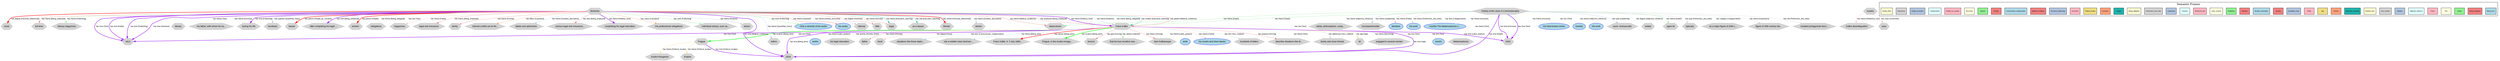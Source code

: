 digraph Franz_Kafka {
    rankdir=TB;
    compound=true;
    node [fontname="Arial", fontsize=12, style=filled];
    edge [fontname="Arial", fontsize=10, color=gray];
    
    // Graph styling
    bgcolor=white;
    
    // Node type definitions
    subgraph cluster_people {{
        label="People";
        style=filled;
        fillcolor=lightcoral;
        color=red;
        node [fillcolor=lightcoral, color=red, shape=circle];
    }}
    
    subgraph cluster_locations {{
        label="Locations";
        style=filled;
        fillcolor=lightgreen;
        color=green;
        node [fillcolor=lightgreen, color=green, shape=box];
    }}
    
    subgraph cluster_concepts {{
        label="Concepts";
        style=filled;
        fillcolor=lightblue;
        color=blue;
        node [fillcolor=lightblue, color=blue, shape=ellipse];
    }}
    
    subgraph cluster_events {{
        label="Events";
        style=filled;
        fillcolor=lightyellow;
        color=orange;
        node [fillcolor=lightyellow, color=orange, shape=diamond];
    }}
    
    subgraph cluster_other {{
        label="Other";
        style=filled;
        fillcolor=lightgray;
        color=gray;
        node [fillcolor=lightgray, color=gray, shape=hexagon];
    }}

    // Concepts nodes
    "literature" [label="literature", fillcolor=lightblue, color=blue, shape=ellipse];
    "works" [label="works", fillcolor=lightblue, color=blue, shape=ellipse];
    "his work" [label="his work", fillcolor=lightblue, color=blue, shape=ellipse];
    "work" [label="work", fillcolor=lightblue, color=blue, shape=ellipse];
    "novella The Metamorphosis 1..." [label="novella The Metamorphosis 1...", fillcolor=lightblue, color=blue, shape=ellipse];
    "novels" [label="novels", fillcolor=lightblue, color=blue, shape=ellipse];
    "his novels and short stories" [label="his novels and short stories", fillcolor=lightblue, color=blue, shape=ellipse];
    "Only a minority of his works" [label="Only a minority of his works", fillcolor=lightblue, color=blue, shape=ellipse];
    "his works" [label="his works", fillcolor=lightblue, color=blue, shape=ellipse];
    "His best-known works" [label="His best-known works", fillcolor=lightblue, color=blue, shape=ellipse];
    "novella" [label="novella", fillcolor=lightblue, color=blue, shape=ellipse];
    "His work" [label="His work", fillcolor=lightblue, color=blue, shape=ellipse];

    // Other nodes
    "hundreds of letters" [label="hundreds of letters", fillcolor=lightgray, color=gray, shape=hexagon];
    "internal" [label="internal", fillcolor=lightgray, color=gray, shape=hexagon];
    "socio- bureaucratic" [label="socio- bureaucratic", fillcolor=lightgray, color=gray, shape=hexagon];
    "little" [label="little", fillcolor=lightgray, color=gray, shape=hexagon];
    "legal" [label="legal", fillcolor=lightgray, color=gray, shape=hexagon];
    "widely" [label="widely", fillcolor=lightgray, color=gray, shape=hexagon];
    "as a lawyer" [label="as a lawyer", fillcolor=lightgray, color=gray, shape=hexagon];
    "describe situations like th..." [label="describe situations like th...", fillcolor=lightgray, color=gray, shape=hexagon];
    "friends" [label="friends", fillcolor=lightgray, color=gray, shape=hexagon];
    "stories" [label="stories", fillcolor=lightgray, color=gray, shape=hexagon];
    "close" [label="close", fillcolor=lightgray, color=gray, shape=hexagon];
    "full-time" [label="full-time", fillcolor=lightgray, color=gray, shape=hexagon];
    "family and close friends" [label="family and close friends", fillcolor=lightgray, color=gray, shape=hexagon];
    "40" [label="40", fillcolor=lightgray, color=gray, shape=hexagon];
    "engaged to several women" [label="engaged to several women", fillcolor=lightgray, color=gray, shape=hexagon];
    "1924" [label="1924", fillcolor=lightgray, color=gray, shape=hexagon];
    "Prague" [label="Prague", fillcolor=lightgray, color=gray, shape=hexagon];
    "his legal education" [label="his legal education", fillcolor=lightgray, color=gray, shape=hexagon];
    "literary magazines" [label="literary magazines", fillcolor=lightgray, color=gray, shape=hexagon];
    "father" [label="father", fillcolor=lightgray, color=gray, shape=hexagon];
    "most" [label="most", fillcolor=lightgray, color=gray, shape=hexagon];
    "aged 40" [label="aged 40", fillcolor=lightgray, color=gray, shape=hexagon];
    "situations like those depic..." [label="situations like those depic...", fillcolor=lightgray, color=gray, shape=hexagon];
    "into a middle-class German-..." [label="into a middle-class German-...", fillcolor=lightgray, color=gray, shape=hexagon];
    "1912" [label="1912", fillcolor=lightgray, color=gray, shape=hexagon];
    "Franz Kafka  b  3 July 1883..." [label="Franz Kafka  b  3 July 1883...", fillcolor=lightgray, color=gray, shape=hexagon];
    "literary" [label="literary", fillcolor=lightgray, color=gray, shape=hexagon];
    "Kafka disambiguation" [label="Kafka disambiguation", fillcolor=lightgray, color=gray, shape=hexagon];
    "his father, with whom he ha..." [label="his father, with whom he ha...", fillcolor=lightgray, color=gray, shape=hexagon];
    "during his life" [label="during his life", fillcolor=lightgray, color=gray, shape=hexagon];
    "hundreds" [label="hundreds", fillcolor=lightgray, color=gray, shape=hexagon];
    "Austro-Hungarian" [label="Austro-Hungarian", fillcolor=lightgray, color=gray, shape=hexagon];
    "Austria" [label="Austria", fillcolor=lightgray, color=gray, shape=hexagon];
    "typically" [label="typically", fillcolor=lightgray, color=gray, shape=hexagon];
    "lawyer" [label="lawyer", fillcolor=lightgray, color=gray, shape=hexagon];
    "after completing his legal ..." [label="after completing his legal ...", fillcolor=lightgray, color=gray, shape=hexagon];
    "uses" [label="uses", fillcolor=lightgray, color=gray, shape=hexagon];
    "women" [label="women", fillcolor=lightgray, color=gray, shape=hexagon];
    "as a major figure of 20th-c..." [label="as a major figure of 20th-c...", fillcolor=lightgray, color=gray, shape=hexagon];
    "obligations" [label="obligations", fillcolor=lightgray, color=gray, shape=hexagon];
    "Empire" [label="Empire", fillcolor=lightgray, color=gray, shape=hexagon];
    "History of the Jews in Czechoslovakia" [label="History of the Jews in Czechoslovakia", fillcolor=lightgray, color=gray, shape=hexagon];
    "Prague, in the Austro-Hunga..." [label="Prague, in the Austro-Hunga...", fillcolor=lightgray, color=gray, shape=hexagon];
    "Franz Kafka" [label="Franz Kafka", fillcolor=lightgray, color=gray, shape=hexagon];
    "lexicon" [label="lexicon", fillcolor=lightgray, color=gray, shape=hexagon];
    "tuberculosis" [label="tuberculosis", fillcolor=lightgray, color=gray, shape=hexagon];
    "that his true vocation was ..." [label="that his true vocation was ...", fillcolor=lightgray, color=gray, shape=hexagon];
    "magazines" [label="magazines", fillcolor=lightgray, color=gray, shape=hexagon];
    "figure of 20th-century lite..." [label="figure of 20th-century lite...", fillcolor=lightgray, color=gray, shape=hexagon];
    "legal and insurance" [label="legal and insurance", fillcolor=lightgray, color=gray, shape=hexagon];
    "family" [label="family", fillcolor=lightgray, color=gray, shape=hexagon];
    "internal conflict as he fel..." [label="internal conflict as he fel...", fillcolor=lightgray, color=gray, shape=hexagon];
    "fables and aphorisms" [label="fables and aphorisms", fillcolor=lightgray, color=gray, shape=hexagon];
    "term Kafkaesque" [label="term Kafkaesque", fillcolor=lightgray, color=gray, shape=hexagon];
    "various legal and insurance..." [label="various legal and insurance...", fillcolor=lightgray, color=gray, shape=hexagon];
    "completing his legal education" [label="completing his legal education", fillcolor=lightgray, color=gray, shape=hexagon];
    "Bohemia" [label="Bohemia", fillcolor=lightgray, color=gray, shape=hexagon];
    "isolated protagonists facin..." [label="isolated protagonists facin...", fillcolor=lightgray, color=gray, shape=hexagon];
    "1915" [label="1915", fillcolor=lightgray, color=gray, shape=hexagon];
    "His professional obligations" [label="His professional obligations", fillcolor=lightgray, color=gray, shape=hexagon];
    "Metamorphosis" [label="Metamorphosis", fillcolor=lightgray, color=gray, shape=hexagon];
    "individual stories, such as..." [label="individual stories, such as...", fillcolor=lightgray, color=gray, shape=hexagon];
    "whom" [label="whom", fillcolor=lightgray, color=gray, shape=hexagon];
    "artists, philosophers, comp..." [label="artists, philosophers, comp...", fillcolor=lightgray, color=gray, shape=hexagon];
    "letters" [label="letters", fillcolor=lightgray, color=gray, shape=hexagon];
    "incomprehensible" [label="incomprehensible", fillcolor=lightgray, color=gray, shape=hexagon];

    // Relationships
    "Franz Kafka" -> "Prague, in the Austro-Hunga..." [label="has location [Being_born]", color=green, penwidth=2];
    "Bohemia" -> "Franz Kafka" [label="has employee [Being_employed]", color=lightcoral, penwidth=1];
    "History of the Jews in Czechoslovakia" -> "aged 40" [label="has theme [Death]", color=lightgreen, penwidth=1];
    "Franz Kafka" -> "Metamorphosis" [label="has text [Text]", color=lightyellow, penwidth=1];
    "Franz Kafka" -> "most" [label="has degree [Fame]", color=lightpink, penwidth=1];
    "Franz Kafka" -> "letters" [label="has text [Text]", color=lightyellow, penwidth=1];
    "History of the Jews in Czechoslovakia" -> "artists, philosophers, comp..." [label="has theme [Objective_influence]", color=lightcyan, penwidth=1];
    "Bohemia" -> "whom" [label="has theme [Relation]", color=lightsteelblue, penwidth=1];
    "Franz Kafka" -> "family and close friends" [label="has addressee [Text_creation]", color=lightgray, penwidth=1];
    "Bohemia" -> "Franz Kafka" [label="has theme [Relative_time]", color=purple, penwidth=2];
    "Bohemia" -> "legal" [label="has theme [Education_teaching]", color=lightseagreen, penwidth=1];
    "Bohemia" -> "legal" [label="has theme [Domain]", color=lightsalmon, penwidth=1];
    "History of the Jews in Czechoslovakia" -> "His work" [label="has theme [Objective_influence]", color=lightcyan, penwidth=1];
    "History of the Jews in Czechoslovakia" -> "1924" [label="has time [Death]", color=purple, penwidth=2];
    "Franz Kafka" -> "1924" [label="has time [Age]", color=purple, penwidth=2];
    "History of the Jews in Czechoslovakia" -> "literature" [label="has theme [Fields]", color=lightpink, penwidth=1];
    "History of the Jews in Czechoslovakia" -> "1915" [label="has time [Text]", color=purple, penwidth=2];
    "Bohemia" -> "as a lawyer" [label="has role [Education_teaching]", color=lightseagreen, penwidth=1];
    "Bohemia" -> "full-time" [label="has theme [Being_employed]", color=lightcoral, penwidth=1];
    "Bohemia" -> "letters" [label="has theme [Quantified_mass]", color=lightsteelblue, penwidth=1];
    "Franz Kafka" -> "hundreds of letters" [label="has text [Text_creation]", color=lightgray, penwidth=1];
    "Bohemia" -> "1912" [label="has time [Fields]", color=purple, penwidth=2];
    "Franz Kafka" -> "term Kafkaesque" [label="has theme [Arriving]", color=lightcoral, penwidth=1];
    "Bohemia" -> "Franz Kafka" [label="has theme [Relation]", color=lightsteelblue, penwidth=1];
    "Franz Kafka" -> "describe situations like th..." [label="has purpose [Arriving]", color=lightcoral, penwidth=1];
    "Bohemia" -> "stories" [label="has theme [Duration_description]", color=lightblue, penwidth=1];
    "Bohemia" -> "little" [label="has degree [Attention]", color=lightcoral, penwidth=1];
    "Bohemia" -> "1912" [label="has time [Publishing]", color=purple, penwidth=2];
    "Franz Kafka" -> "work" [label="has theme [Labor_product]", color=lightyellow, penwidth=1];
    "Bohemia" -> "during his life" [label="has time [Publishing]", color=purple, penwidth=2];
    "Austria" -> "Kafka disambiguation" [label="has theme [Reference_text]", color=lightpink, penwidth=1];
    "Bohemia" -> "his father, with whom he ha..." [label="has theme [Inclusion]", color=lightcyan, penwidth=1];
    "History of the Jews in Czechoslovakia" -> "socio- bureaucratic" [label="has type [Leadership]", color=lightsteelblue, penwidth=1];
    "Franz Kafka" -> "his novels and short stories" [label="has reason [Fame]", color=lightpink, penwidth=1];
    "Franz Kafka" -> "1912" [label="has time [Text]", color=purple, penwidth=2];
    "Franz Kafka" -> "Franz Kafka  b  3 July 1883..." [label="has person [Being_born]", color=red, penwidth=2];
    "History of the Jews in Czechoslovakia" -> "isolated protagonists facin..." [label="has role [Performers_and_roles]", color=lightgray, penwidth=1];
    "Bohemia" -> "Franz Kafka" [label="has theme [Being_obligated]", color=lightgoldenrodyellow, penwidth=1];
    "Bohemia" -> "women" [label="has person [People]", color=red, penwidth=2];
    "Bohemia" -> "internal conflict as he fel..." [label="has effect [Causation]", color=lightsalmon, penwidth=1];
    "Franz Kafka" -> "works" [label="has theme [Labor_product]", color=lightyellow, penwidth=1];
    "Franz Kafka" -> "family and close friends" [label="has theme [Text]", color=lightyellow, penwidth=1];
    "History of the Jews in Czechoslovakia" -> "widely" [label="has degree [Objective_influence]", color=lightcyan, penwidth=1];
    "Prague" -> "1924" [label="has time [Political_locales]", color=purple, penwidth=2];
    "Prague" -> "Austro-Hungarian" [label="has theme [Political_locales]", color=lightgoldenrod, penwidth=1];
    "Bohemia" -> "legal and insurance" [label="has theme [Being_employed]", color=lightcoral, penwidth=1];
    "Austria" -> "uses" [label="has class [Increment]", color=lightpink, penwidth=1];
    "Bohemia" -> "friends" [label="has theme [Personal_relationship]", color=red, penwidth=2];
    "Bohemia" -> "magazines" [label="has theme [Fields]", color=lightpink, penwidth=1];
    "Bohemia" -> "tuberculosis" [label="has theme [Medical_conditions]", color=lightcoral, penwidth=1];
    "Franz Kafka" -> "40" [label="has age [Age]", color=lightgoldenrod, penwidth=1];
    "Franz Kafka" -> "situations like those depic..." [label="has item [Communicate_categorization]", color=lightblue, penwidth=1];
    "Bohemia" -> "His professional obligations" [label="has cause [Causation]", color=lightsalmon, penwidth=1];
    "Franz Kafka" -> "father" [label="has theme [Kinship]", color=lightcoral, penwidth=1];
    "History of the Jews in Czechoslovakia" -> "tuberculosis" [label="has theme [Death]", color=lightgreen, penwidth=1];
    "Bohemia" -> "completing his legal education" [label="has theme [Relative_time]", color=purple, penwidth=2];
    "Bohemia" -> "hundreds" [label="has quantity [Quantified_mass]", color=lightsteelblue, penwidth=1];
    "History of the Jews in Czechoslovakia" -> "novella" [label="has text [Text]", color=lightyellow, penwidth=1];
    "History of the Jews in Czechoslovakia" -> "novella The Metamorphosis 1..." [label="has theme [Inclusion]", color=lightcyan, penwidth=1];
    "Bohemia" -> "obligations" [label="has theme [Being_obligated]", color=lightgoldenrodyellow, penwidth=1];
    "Franz Kafka" -> "that his true vocation was ..." [label="has opinion [Opinion]", color=lightgreen, penwidth=1];
    "History of the Jews in Czechoslovakia" -> "Franz Kafka" [label="has theme [Death]", color=lightgreen, penwidth=1];
    "History of the Jews in Czechoslovakia" -> "Metamorphosis" [label="has theme [Text]", color=lightyellow, penwidth=1];
    "History of the Jews in Czechoslovakia" -> "incomprehensible" [label="has theme [Leadership]", color=lightsteelblue, penwidth=1];
    "Bohemia" -> "Franz Kafka" [label="has student [Education_teaching]", color=lightseagreen, penwidth=1];
    "Bohemia" -> "his works" [label="has theme [Attention]", color=lightcoral, penwidth=1];
    "Franz Kafka" -> "engaged to several women" [label="has theme [Becoming]", color=lightyellow, penwidth=1];
    "History of the Jews in Czechoslovakia" -> "typically" [label="has type [Performers_and_roles]", color=lightgray, penwidth=1];
    "Franz Kafka" -> "1924" [label="has time [Being_born]", color=purple, penwidth=2];
    "Bohemia" -> "magazines" [label="has text [Text]", color=lightyellow, penwidth=1];
    "Bohemia" -> "1924" [label="has time [Medical_conditions]", color=purple, penwidth=2];
    "Prague" -> "Empire" [label="has theme [Political_locales]", color=lightgoldenrod, penwidth=1];
    "Bohemia" -> "fables and aphorisms" [label="has theme [Duration_description]", color=lightblue, penwidth=1];
    "Franz Kafka" -> "lexicon" [label="has goal [Arriving]", color=lightcoral, penwidth=1];
    "Bohemia" -> "Franz Kafka" [label="has patient [Medical_conditions]", color=lightcoral, penwidth=1];
    "Bohemia" -> "after completing his legal ..." [label="has time [Being_employed]", color=purple, penwidth=2];
    "Bohemia" -> "literary magazines" [label="has theme [Publishing]", color=lightgreen, penwidth=1];
    "Bohemia" -> "lawyer" [label="has person [People_by_vocation]", color=red, penwidth=2];
    "History of the Jews in Czechoslovakia" -> "as a major figure of 20th-c..." [label="has category [Categorization]", color=lightcyan, penwidth=1];
    "History of the Jews in Czechoslovakia" -> "1915" [label="has time [Inclusion]", color=purple, penwidth=2];
    "Bohemia" -> "internal" [label="has theme [Hostile_encounter]", color=lightsteelblue, penwidth=1];
    "Bohemia" -> "individual stories, such as..." [label="has work [Publishing]", color=lightgreen, penwidth=1];
    "Bohemia" -> "Only a minority of his works" [label="has work [Publishing]", color=lightgreen, penwidth=1];
    "History of the Jews in Czechoslovakia" -> "his work" [label="has theme [Performers_and_roles]", color=lightgray, penwidth=1];
    "History of the Jews in Czechoslovakia" -> "figure of 20th-century lite..." [label="has theme [Importance]", color=lightgray, penwidth=1];
    "History of the Jews in Czechoslovakia" -> "His best-known works" [label="has theme [Inclusion]", color=lightcyan, penwidth=1];
    "Bohemia" -> "1912" [label="has time [Attention]", color=purple, penwidth=2];
    "History of the Jews in Czechoslovakia" -> "novels" [label="has text [Text]", color=lightyellow, penwidth=1];
    "Bohemia" -> "literary" [label="has theme [Text]", color=lightyellow, penwidth=1];
    "Franz Kafka" -> "novels" [label="has text [Text]", color=lightyellow, penwidth=1];
    "Franz Kafka" -> "his legal education" [label="has activity [Activity_finish]", color=lightgoldenrodyellow, penwidth=1];
    "Franz Kafka" -> "Prague" [label="has location [Being_born]", color=green, penwidth=2];
    "Bohemia" -> "1912" [label="has time [Text]", color=purple, penwidth=2];
    "History of the Jews in Czechoslovakia" -> "his work" [label="has item [Categorization]", color=lightcyan, penwidth=1];
    "Franz Kafka" -> "1915" [label="has time [Labor_product]", color=purple, penwidth=2];
    "Bohemia" -> "various legal and insurance..." [label="has task [Being_employed]", color=lightcoral, penwidth=1];
    "Bohemia" -> "family" [label="has theme [Kinship]", color=lightcoral, penwidth=1];
    "Bohemia" -> "close" [label="has degree [Personal_relationship]", color=red, penwidth=2];
    "Franz Kafka" -> "into a middle-class German-..." [label="has theme [Being_born]", color=lightblue, penwidth=1];

    // Frame Legend
    subgraph cluster_legend {
        label="Semantic Frames";
        style=filled;
        fillcolor=white;
        color=black;
        rank=sink;
        "Being_born_legend" [label="Being_born", fillcolor="lightblue", style=filled, shape=box, fontsize=8];
        "Being_employed_legend" [label="Being_employed", fillcolor="lightcoral", style=filled, shape=box, fontsize=8];
        "Death_legend" [label="Death", fillcolor="lightgreen", style=filled, shape=box, fontsize=8];
        "Text_legend" [label="Text", fillcolor="lightyellow", style=filled, shape=box, fontsize=8];
        "Fame_legend" [label="Fame", fillcolor="lightpink", style=filled, shape=box, fontsize=8];
        "Objective_influence_legend" [label="Objective_influence", fillcolor="lightcyan", style=filled, shape=box, fontsize=8];
        "Relation_legend" [label="Relation", fillcolor="lightsteelblue", style=filled, shape=box, fontsize=8];
        "Text_creation_legend" [label="Text_creation", fillcolor="lightgray", style=filled, shape=box, fontsize=8];
        "Relative_time_legend" [label="Relative_time", fillcolor="lightgoldenrodyellow", style=filled, shape=box, fontsize=8];
        "Education_teaching_legend" [label="Education_teaching", fillcolor="lightseagreen", style=filled, shape=box, fontsize=8];
        "Domain_legend" [label="Domain", fillcolor="lightsalmon", style=filled, shape=box, fontsize=8];
        "Age_legend" [label="Age", fillcolor="lightgoldenrod", style=filled, shape=box, fontsize=8];
        "Fields_legend" [label="Fields", fillcolor="lightpink", style=filled, shape=box, fontsize=8];
        "Quantified_mass_legend" [label="Quantified_mass", fillcolor="lightsteelblue", style=filled, shape=box, fontsize=8];
        "Arriving_legend" [label="Arriving", fillcolor="lightcoral", style=filled, shape=box, fontsize=8];
        "Duration_description_legend" [label="Duration_description", fillcolor="lightblue", style=filled, shape=box, fontsize=8];
        "Attention_legend" [label="Attention", fillcolor="lightcoral", style=filled, shape=box, fontsize=8];
        "Publishing_legend" [label="Publishing", fillcolor="lightgreen", style=filled, shape=box, fontsize=8];
        "Labor_product_legend" [label="Labor_product", fillcolor="lightyellow", style=filled, shape=box, fontsize=8];
        "Reference_text_legend" [label="Reference_text", fillcolor="lightpink", style=filled, shape=box, fontsize=8];
        "Inclusion_legend" [label="Inclusion", fillcolor="lightcyan", style=filled, shape=box, fontsize=8];
        "Leadership_legend" [label="Leadership", fillcolor="lightsteelblue", style=filled, shape=box, fontsize=8];
        "Performers_and_roles_legend" [label="Performers_and_roles", fillcolor="lightgray", style=filled, shape=box, fontsize=8];
        "Being_obligated_legend" [label="Being_obligated", fillcolor="lightgoldenrodyellow", style=filled, shape=box, fontsize=8];
        "People_legend" [label="People", fillcolor="lightseagreen", style=filled, shape=box, fontsize=8];
        "Causation_legend" [label="Causation", fillcolor="lightsalmon", style=filled, shape=box, fontsize=8];
        "Political_locales_legend" [label="Political_locales", fillcolor="lightgoldenrod", style=filled, shape=box, fontsize=8];
        "Increment_legend" [label="Increment", fillcolor="lightpink", style=filled, shape=box, fontsize=8];
        "Personal_relationship_legend" [label="Personal_relationship", fillcolor="lightsteelblue", style=filled, shape=box, fontsize=8];
        "Medical_conditions_legend" [label="Medical_conditions", fillcolor="lightcoral", style=filled, shape=box, fontsize=8];
        "Communicate_categorization_legend" [label="Communicate_categorization", fillcolor="lightblue", style=filled, shape=box, fontsize=8];
        "Kinship_legend" [label="Kinship", fillcolor="lightcoral", style=filled, shape=box, fontsize=8];
        "Opinion_legend" [label="Opinion", fillcolor="lightgreen", style=filled, shape=box, fontsize=8];
        "Becoming_legend" [label="Becoming", fillcolor="lightyellow", style=filled, shape=box, fontsize=8];
        "People_by_vocation_legend" [label="People_by_vocation", fillcolor="lightpink", style=filled, shape=box, fontsize=8];
        "Categorization_legend" [label="Categorization", fillcolor="lightcyan", style=filled, shape=box, fontsize=8];
        "Hostile_encounter_legend" [label="Hostile_encounter", fillcolor="lightsteelblue", style=filled, shape=box, fontsize=8];
        "Importance_legend" [label="Importance", fillcolor="lightgray", style=filled, shape=box, fontsize=8];
        "Activity_finish_legend" [label="Activity_finish", fillcolor="lightgoldenrodyellow", style=filled, shape=box, fontsize=8];
    }
}